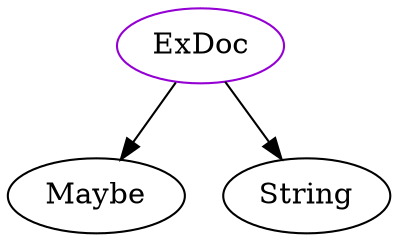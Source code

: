 digraph exdoc{
ExDoc -> Maybe;
ExDoc -> String;
ExDoc	[shape=oval, color=darkviolet, label="ExDoc"];
}

